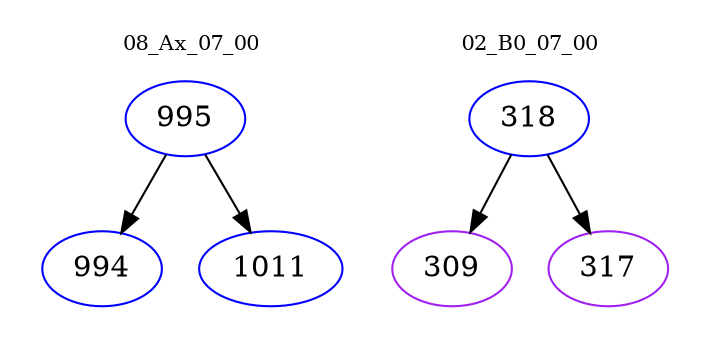 digraph{
subgraph cluster_0 {
color = white
label = "08_Ax_07_00";
fontsize=10;
T0_995 [label="995", color="blue"]
T0_995 -> T0_994 [color="black"]
T0_994 [label="994", color="blue"]
T0_995 -> T0_1011 [color="black"]
T0_1011 [label="1011", color="blue"]
}
subgraph cluster_1 {
color = white
label = "02_B0_07_00";
fontsize=10;
T1_318 [label="318", color="blue"]
T1_318 -> T1_309 [color="black"]
T1_309 [label="309", color="purple"]
T1_318 -> T1_317 [color="black"]
T1_317 [label="317", color="purple"]
}
}
